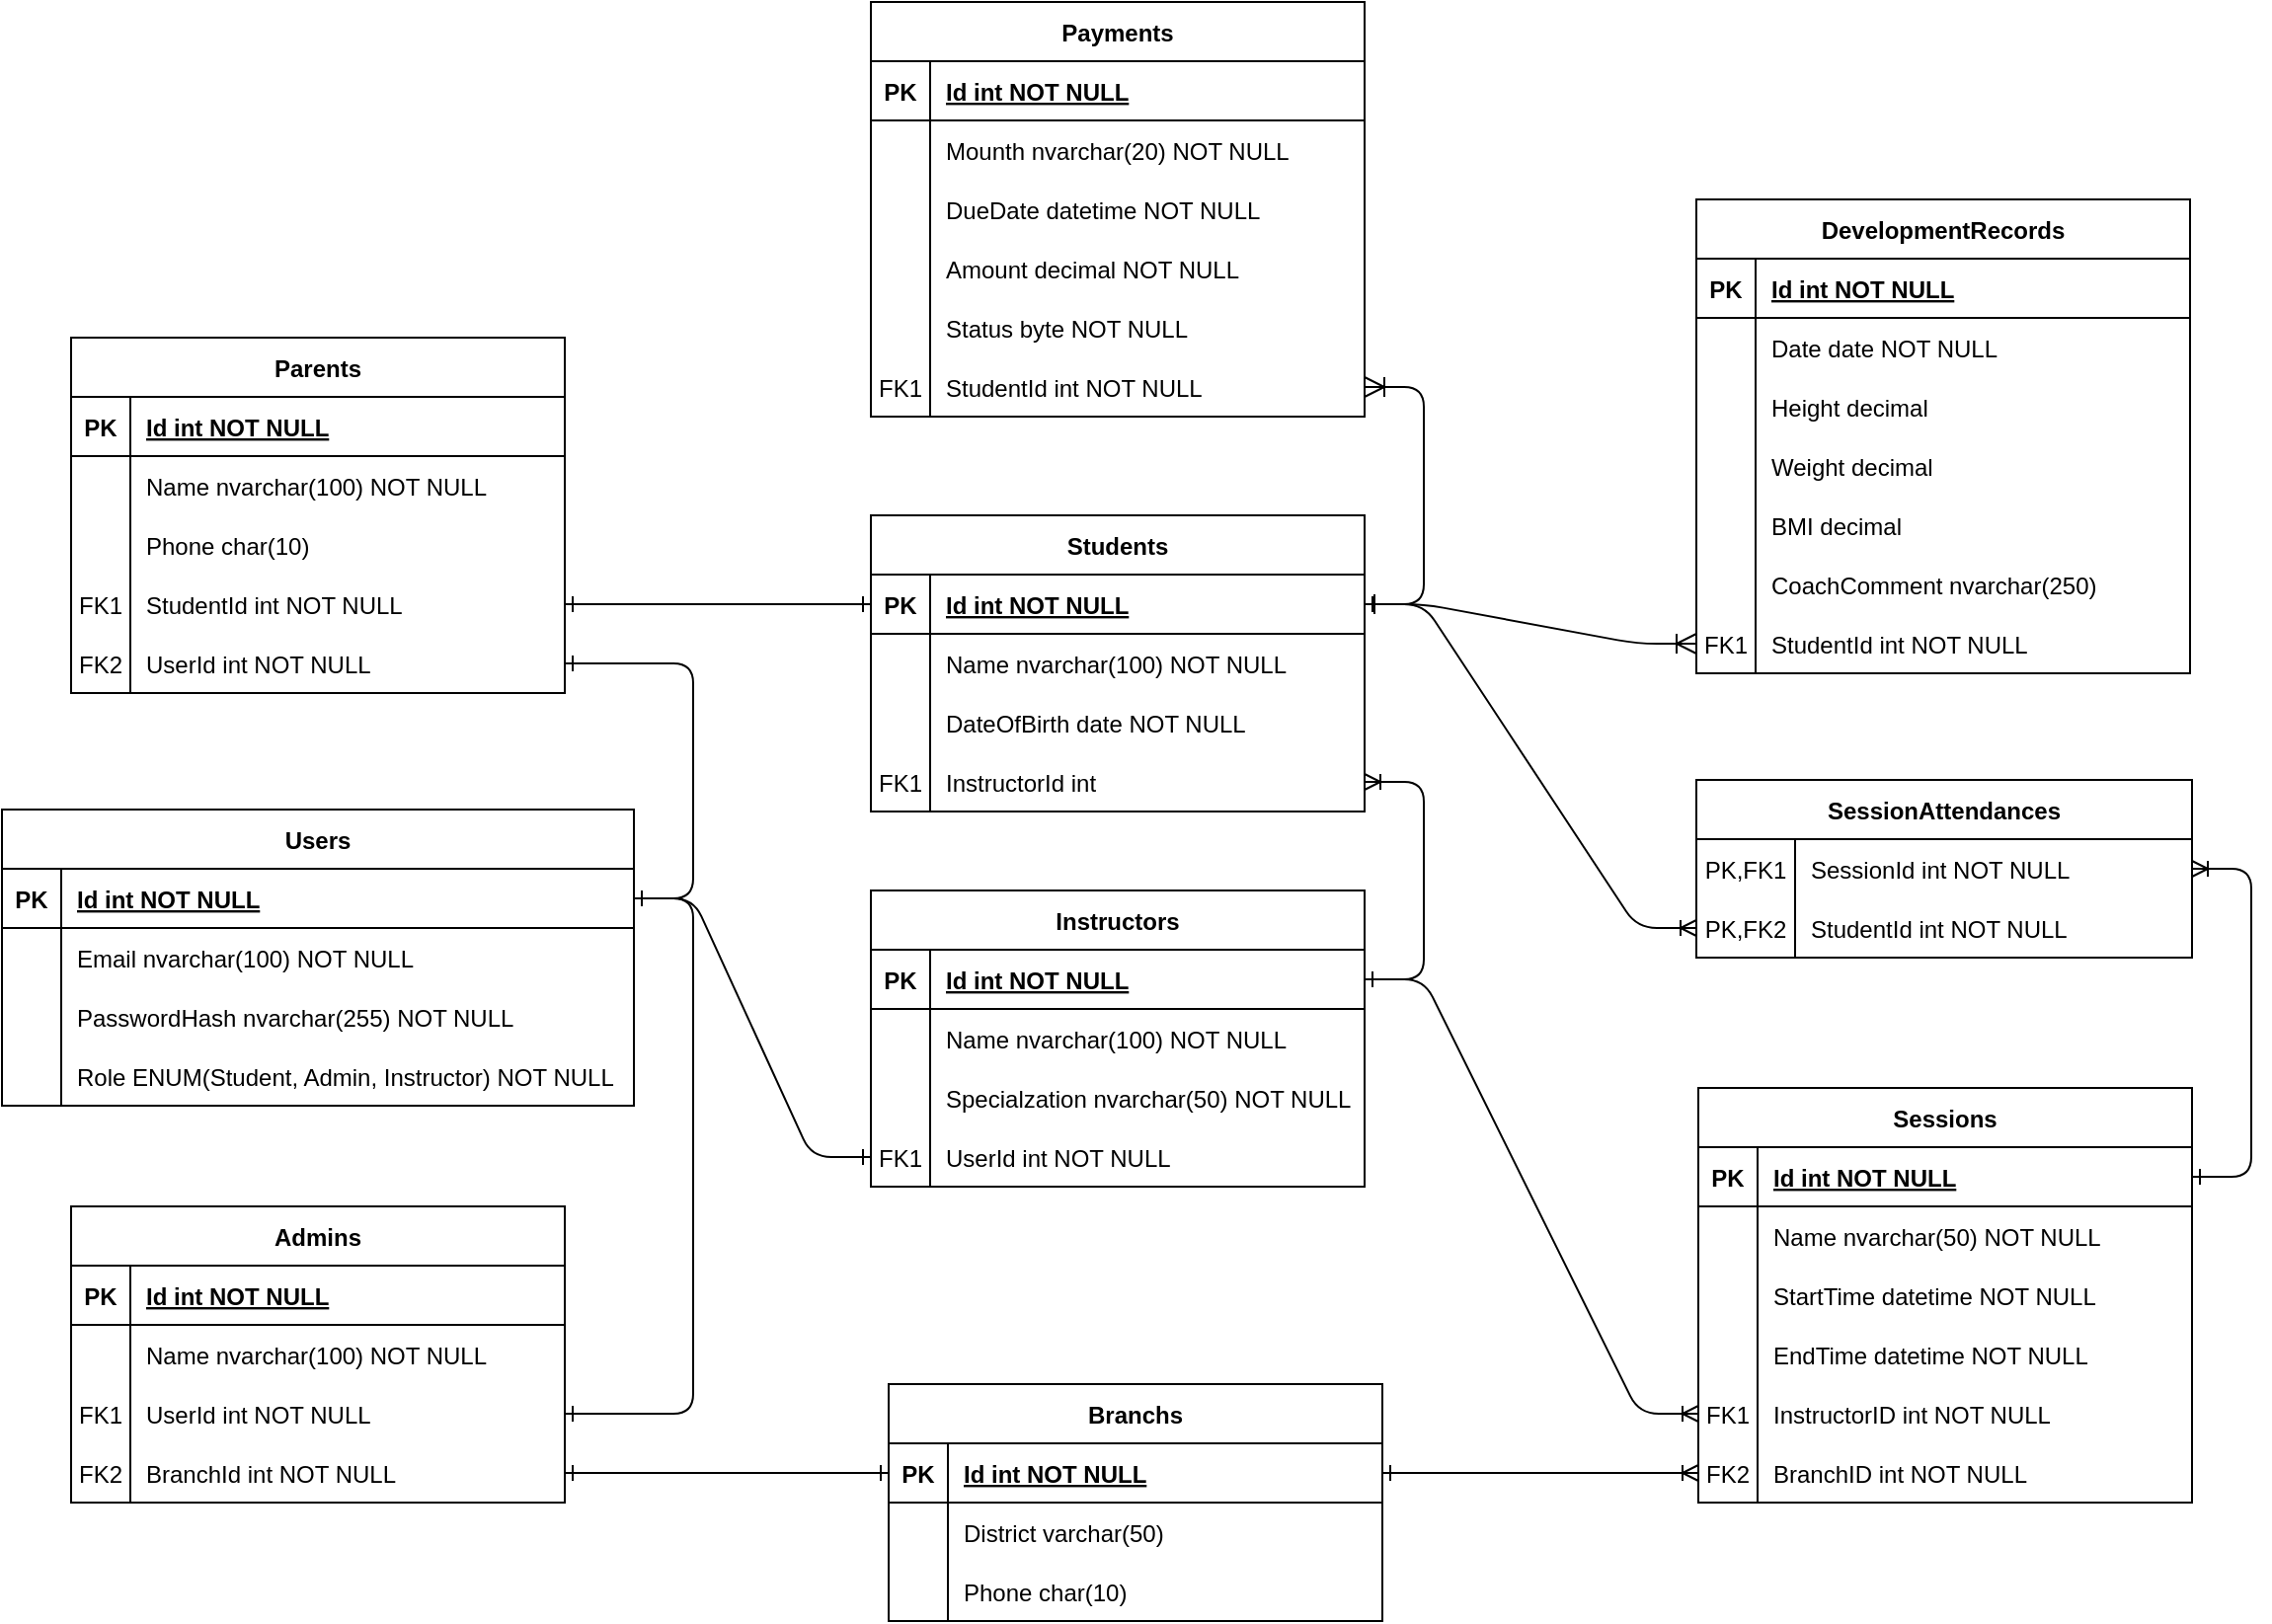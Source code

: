 <mxfile version="25.0.3">
  <diagram id="R2lEEEUBdFMjLlhIrx00" name="Page-1">
    <mxGraphModel dx="2150" dy="948" grid="1" gridSize="10" guides="1" tooltips="1" connect="1" arrows="1" fold="1" page="1" pageScale="1" pageWidth="1169" pageHeight="827" background="#ffffff" math="0" shadow="0" extFonts="Permanent Marker^https://fonts.googleapis.com/css?family=Permanent+Marker">
      <root>
        <mxCell id="0" />
        <mxCell id="1" parent="0" />
        <mxCell id="C-vyLk0tnHw3VtMMgP7b-2" value="Branchs" style="shape=table;startSize=30;container=1;collapsible=1;childLayout=tableLayout;fixedRows=1;rowLines=0;fontStyle=1;align=center;resizeLast=1;" parent="1" vertex="1">
          <mxGeometry x="449" y="700" width="250" height="120" as="geometry" />
        </mxCell>
        <mxCell id="C-vyLk0tnHw3VtMMgP7b-3" value="" style="shape=partialRectangle;collapsible=0;dropTarget=0;pointerEvents=0;fillColor=none;points=[[0,0.5],[1,0.5]];portConstraint=eastwest;top=0;left=0;right=0;bottom=1;" parent="C-vyLk0tnHw3VtMMgP7b-2" vertex="1">
          <mxGeometry y="30" width="250" height="30" as="geometry" />
        </mxCell>
        <mxCell id="C-vyLk0tnHw3VtMMgP7b-4" value="PK" style="shape=partialRectangle;overflow=hidden;connectable=0;fillColor=none;top=0;left=0;bottom=0;right=0;fontStyle=1;" parent="C-vyLk0tnHw3VtMMgP7b-3" vertex="1">
          <mxGeometry width="30" height="30" as="geometry">
            <mxRectangle width="30" height="30" as="alternateBounds" />
          </mxGeometry>
        </mxCell>
        <mxCell id="C-vyLk0tnHw3VtMMgP7b-5" value="Id int NOT NULL " style="shape=partialRectangle;overflow=hidden;connectable=0;fillColor=none;top=0;left=0;bottom=0;right=0;align=left;spacingLeft=6;fontStyle=5;" parent="C-vyLk0tnHw3VtMMgP7b-3" vertex="1">
          <mxGeometry x="30" width="220" height="30" as="geometry">
            <mxRectangle width="220" height="30" as="alternateBounds" />
          </mxGeometry>
        </mxCell>
        <mxCell id="C-vyLk0tnHw3VtMMgP7b-9" value="" style="shape=partialRectangle;collapsible=0;dropTarget=0;pointerEvents=0;fillColor=none;points=[[0,0.5],[1,0.5]];portConstraint=eastwest;top=0;left=0;right=0;bottom=0;" parent="C-vyLk0tnHw3VtMMgP7b-2" vertex="1">
          <mxGeometry y="60" width="250" height="30" as="geometry" />
        </mxCell>
        <mxCell id="C-vyLk0tnHw3VtMMgP7b-10" value="" style="shape=partialRectangle;overflow=hidden;connectable=0;fillColor=none;top=0;left=0;bottom=0;right=0;" parent="C-vyLk0tnHw3VtMMgP7b-9" vertex="1">
          <mxGeometry width="30" height="30" as="geometry">
            <mxRectangle width="30" height="30" as="alternateBounds" />
          </mxGeometry>
        </mxCell>
        <mxCell id="C-vyLk0tnHw3VtMMgP7b-11" value="District varchar(50)" style="shape=partialRectangle;overflow=hidden;connectable=0;fillColor=none;top=0;left=0;bottom=0;right=0;align=left;spacingLeft=6;" parent="C-vyLk0tnHw3VtMMgP7b-9" vertex="1">
          <mxGeometry x="30" width="220" height="30" as="geometry">
            <mxRectangle width="220" height="30" as="alternateBounds" />
          </mxGeometry>
        </mxCell>
        <mxCell id="zhFzb5mP_KFuKhenGSHV-15" value="" style="shape=partialRectangle;collapsible=0;dropTarget=0;pointerEvents=0;fillColor=none;points=[[0,0.5],[1,0.5]];portConstraint=eastwest;top=0;left=0;right=0;bottom=0;" parent="C-vyLk0tnHw3VtMMgP7b-2" vertex="1">
          <mxGeometry y="90" width="250" height="30" as="geometry" />
        </mxCell>
        <mxCell id="zhFzb5mP_KFuKhenGSHV-16" value="" style="shape=partialRectangle;overflow=hidden;connectable=0;fillColor=none;top=0;left=0;bottom=0;right=0;" parent="zhFzb5mP_KFuKhenGSHV-15" vertex="1">
          <mxGeometry width="30" height="30" as="geometry">
            <mxRectangle width="30" height="30" as="alternateBounds" />
          </mxGeometry>
        </mxCell>
        <mxCell id="zhFzb5mP_KFuKhenGSHV-17" value="Phone char(10)" style="shape=partialRectangle;overflow=hidden;connectable=0;fillColor=none;top=0;left=0;bottom=0;right=0;align=left;spacingLeft=6;" parent="zhFzb5mP_KFuKhenGSHV-15" vertex="1">
          <mxGeometry x="30" width="220" height="30" as="geometry">
            <mxRectangle width="220" height="30" as="alternateBounds" />
          </mxGeometry>
        </mxCell>
        <mxCell id="C-vyLk0tnHw3VtMMgP7b-13" value="Admins" style="shape=table;startSize=30;container=1;collapsible=1;childLayout=tableLayout;fixedRows=1;rowLines=0;fontStyle=1;align=center;resizeLast=1;" parent="1" vertex="1">
          <mxGeometry x="35" y="610" width="250" height="150" as="geometry" />
        </mxCell>
        <mxCell id="C-vyLk0tnHw3VtMMgP7b-14" value="" style="shape=partialRectangle;collapsible=0;dropTarget=0;pointerEvents=0;fillColor=none;points=[[0,0.5],[1,0.5]];portConstraint=eastwest;top=0;left=0;right=0;bottom=1;" parent="C-vyLk0tnHw3VtMMgP7b-13" vertex="1">
          <mxGeometry y="30" width="250" height="30" as="geometry" />
        </mxCell>
        <mxCell id="C-vyLk0tnHw3VtMMgP7b-15" value="PK" style="shape=partialRectangle;overflow=hidden;connectable=0;fillColor=none;top=0;left=0;bottom=0;right=0;fontStyle=1;" parent="C-vyLk0tnHw3VtMMgP7b-14" vertex="1">
          <mxGeometry width="30" height="30" as="geometry">
            <mxRectangle width="30" height="30" as="alternateBounds" />
          </mxGeometry>
        </mxCell>
        <mxCell id="C-vyLk0tnHw3VtMMgP7b-16" value="Id int NOT NULL " style="shape=partialRectangle;overflow=hidden;connectable=0;fillColor=none;top=0;left=0;bottom=0;right=0;align=left;spacingLeft=6;fontStyle=5;" parent="C-vyLk0tnHw3VtMMgP7b-14" vertex="1">
          <mxGeometry x="30" width="220" height="30" as="geometry">
            <mxRectangle width="220" height="30" as="alternateBounds" />
          </mxGeometry>
        </mxCell>
        <mxCell id="C-vyLk0tnHw3VtMMgP7b-17" value="" style="shape=partialRectangle;collapsible=0;dropTarget=0;pointerEvents=0;fillColor=none;points=[[0,0.5],[1,0.5]];portConstraint=eastwest;top=0;left=0;right=0;bottom=0;" parent="C-vyLk0tnHw3VtMMgP7b-13" vertex="1">
          <mxGeometry y="60" width="250" height="30" as="geometry" />
        </mxCell>
        <mxCell id="C-vyLk0tnHw3VtMMgP7b-18" value="" style="shape=partialRectangle;overflow=hidden;connectable=0;fillColor=none;top=0;left=0;bottom=0;right=0;" parent="C-vyLk0tnHw3VtMMgP7b-17" vertex="1">
          <mxGeometry width="30" height="30" as="geometry">
            <mxRectangle width="30" height="30" as="alternateBounds" />
          </mxGeometry>
        </mxCell>
        <mxCell id="C-vyLk0tnHw3VtMMgP7b-19" value="Name nvarchar(100) NOT NULL" style="shape=partialRectangle;overflow=hidden;connectable=0;fillColor=none;top=0;left=0;bottom=0;right=0;align=left;spacingLeft=6;" parent="C-vyLk0tnHw3VtMMgP7b-17" vertex="1">
          <mxGeometry x="30" width="220" height="30" as="geometry">
            <mxRectangle width="220" height="30" as="alternateBounds" />
          </mxGeometry>
        </mxCell>
        <mxCell id="C-vyLk0tnHw3VtMMgP7b-20" value="" style="shape=partialRectangle;collapsible=0;dropTarget=0;pointerEvents=0;fillColor=none;points=[[0,0.5],[1,0.5]];portConstraint=eastwest;top=0;left=0;right=0;bottom=0;" parent="C-vyLk0tnHw3VtMMgP7b-13" vertex="1">
          <mxGeometry y="90" width="250" height="30" as="geometry" />
        </mxCell>
        <mxCell id="C-vyLk0tnHw3VtMMgP7b-21" value="FK1" style="shape=partialRectangle;overflow=hidden;connectable=0;fillColor=none;top=0;left=0;bottom=0;right=0;" parent="C-vyLk0tnHw3VtMMgP7b-20" vertex="1">
          <mxGeometry width="30" height="30" as="geometry">
            <mxRectangle width="30" height="30" as="alternateBounds" />
          </mxGeometry>
        </mxCell>
        <mxCell id="C-vyLk0tnHw3VtMMgP7b-22" value="UserId int NOT NULL" style="shape=partialRectangle;overflow=hidden;connectable=0;fillColor=none;top=0;left=0;bottom=0;right=0;align=left;spacingLeft=6;" parent="C-vyLk0tnHw3VtMMgP7b-20" vertex="1">
          <mxGeometry x="30" width="220" height="30" as="geometry">
            <mxRectangle width="220" height="30" as="alternateBounds" />
          </mxGeometry>
        </mxCell>
        <mxCell id="tJjihSDsOlB7j1gSgnYL-20" value="" style="shape=partialRectangle;collapsible=0;dropTarget=0;pointerEvents=0;fillColor=none;points=[[0,0.5],[1,0.5]];portConstraint=eastwest;top=0;left=0;right=0;bottom=0;" vertex="1" parent="C-vyLk0tnHw3VtMMgP7b-13">
          <mxGeometry y="120" width="250" height="30" as="geometry" />
        </mxCell>
        <mxCell id="tJjihSDsOlB7j1gSgnYL-21" value="FK2" style="shape=partialRectangle;overflow=hidden;connectable=0;fillColor=none;top=0;left=0;bottom=0;right=0;" vertex="1" parent="tJjihSDsOlB7j1gSgnYL-20">
          <mxGeometry width="30" height="30" as="geometry">
            <mxRectangle width="30" height="30" as="alternateBounds" />
          </mxGeometry>
        </mxCell>
        <mxCell id="tJjihSDsOlB7j1gSgnYL-22" value="BranchId int NOT NULL" style="shape=partialRectangle;overflow=hidden;connectable=0;fillColor=none;top=0;left=0;bottom=0;right=0;align=left;spacingLeft=6;" vertex="1" parent="tJjihSDsOlB7j1gSgnYL-20">
          <mxGeometry x="30" width="220" height="30" as="geometry">
            <mxRectangle width="220" height="30" as="alternateBounds" />
          </mxGeometry>
        </mxCell>
        <mxCell id="C-vyLk0tnHw3VtMMgP7b-23" value="Students" style="shape=table;startSize=30;container=1;collapsible=1;childLayout=tableLayout;fixedRows=1;rowLines=0;fontStyle=1;align=center;resizeLast=1;" parent="1" vertex="1">
          <mxGeometry x="440" y="260" width="250" height="150" as="geometry" />
        </mxCell>
        <mxCell id="C-vyLk0tnHw3VtMMgP7b-24" value="" style="shape=partialRectangle;collapsible=0;dropTarget=0;pointerEvents=0;fillColor=none;points=[[0,0.5],[1,0.5]];portConstraint=eastwest;top=0;left=0;right=0;bottom=1;" parent="C-vyLk0tnHw3VtMMgP7b-23" vertex="1">
          <mxGeometry y="30" width="250" height="30" as="geometry" />
        </mxCell>
        <mxCell id="C-vyLk0tnHw3VtMMgP7b-25" value="PK" style="shape=partialRectangle;overflow=hidden;connectable=0;fillColor=none;top=0;left=0;bottom=0;right=0;fontStyle=1;" parent="C-vyLk0tnHw3VtMMgP7b-24" vertex="1">
          <mxGeometry width="30" height="30" as="geometry">
            <mxRectangle width="30" height="30" as="alternateBounds" />
          </mxGeometry>
        </mxCell>
        <mxCell id="C-vyLk0tnHw3VtMMgP7b-26" value="Id int NOT NULL " style="shape=partialRectangle;overflow=hidden;connectable=0;fillColor=none;top=0;left=0;bottom=0;right=0;align=left;spacingLeft=6;fontStyle=5;" parent="C-vyLk0tnHw3VtMMgP7b-24" vertex="1">
          <mxGeometry x="30" width="220" height="30" as="geometry">
            <mxRectangle width="220" height="30" as="alternateBounds" />
          </mxGeometry>
        </mxCell>
        <mxCell id="C-vyLk0tnHw3VtMMgP7b-27" value="" style="shape=partialRectangle;collapsible=0;dropTarget=0;pointerEvents=0;fillColor=none;points=[[0,0.5],[1,0.5]];portConstraint=eastwest;top=0;left=0;right=0;bottom=0;" parent="C-vyLk0tnHw3VtMMgP7b-23" vertex="1">
          <mxGeometry y="60" width="250" height="30" as="geometry" />
        </mxCell>
        <mxCell id="C-vyLk0tnHw3VtMMgP7b-28" value="" style="shape=partialRectangle;overflow=hidden;connectable=0;fillColor=none;top=0;left=0;bottom=0;right=0;" parent="C-vyLk0tnHw3VtMMgP7b-27" vertex="1">
          <mxGeometry width="30" height="30" as="geometry">
            <mxRectangle width="30" height="30" as="alternateBounds" />
          </mxGeometry>
        </mxCell>
        <mxCell id="C-vyLk0tnHw3VtMMgP7b-29" value="Name nvarchar(100) NOT NULL" style="shape=partialRectangle;overflow=hidden;connectable=0;fillColor=none;top=0;left=0;bottom=0;right=0;align=left;spacingLeft=6;" parent="C-vyLk0tnHw3VtMMgP7b-27" vertex="1">
          <mxGeometry x="30" width="220" height="30" as="geometry">
            <mxRectangle width="220" height="30" as="alternateBounds" />
          </mxGeometry>
        </mxCell>
        <mxCell id="zhFzb5mP_KFuKhenGSHV-3" value="" style="shape=partialRectangle;collapsible=0;dropTarget=0;pointerEvents=0;fillColor=none;points=[[0,0.5],[1,0.5]];portConstraint=eastwest;top=0;left=0;right=0;bottom=0;" parent="C-vyLk0tnHw3VtMMgP7b-23" vertex="1">
          <mxGeometry y="90" width="250" height="30" as="geometry" />
        </mxCell>
        <mxCell id="zhFzb5mP_KFuKhenGSHV-4" value="" style="shape=partialRectangle;overflow=hidden;connectable=0;fillColor=none;top=0;left=0;bottom=0;right=0;" parent="zhFzb5mP_KFuKhenGSHV-3" vertex="1">
          <mxGeometry width="30" height="30" as="geometry">
            <mxRectangle width="30" height="30" as="alternateBounds" />
          </mxGeometry>
        </mxCell>
        <mxCell id="zhFzb5mP_KFuKhenGSHV-5" value="DateOfBirth date NOT NULL" style="shape=partialRectangle;overflow=hidden;connectable=0;fillColor=none;top=0;left=0;bottom=0;right=0;align=left;spacingLeft=6;" parent="zhFzb5mP_KFuKhenGSHV-3" vertex="1">
          <mxGeometry x="30" width="220" height="30" as="geometry">
            <mxRectangle width="220" height="30" as="alternateBounds" />
          </mxGeometry>
        </mxCell>
        <mxCell id="zhFzb5mP_KFuKhenGSHV-9" value="" style="shape=partialRectangle;collapsible=0;dropTarget=0;pointerEvents=0;fillColor=none;points=[[0,0.5],[1,0.5]];portConstraint=eastwest;top=0;left=0;right=0;bottom=0;" parent="C-vyLk0tnHw3VtMMgP7b-23" vertex="1">
          <mxGeometry y="120" width="250" height="30" as="geometry" />
        </mxCell>
        <mxCell id="zhFzb5mP_KFuKhenGSHV-10" value="FK1" style="shape=partialRectangle;overflow=hidden;connectable=0;fillColor=none;top=0;left=0;bottom=0;right=0;" parent="zhFzb5mP_KFuKhenGSHV-9" vertex="1">
          <mxGeometry width="30" height="30" as="geometry">
            <mxRectangle width="30" height="30" as="alternateBounds" />
          </mxGeometry>
        </mxCell>
        <mxCell id="zhFzb5mP_KFuKhenGSHV-11" value="InstructorId int " style="shape=partialRectangle;overflow=hidden;connectable=0;fillColor=none;top=0;left=0;bottom=0;right=0;align=left;spacingLeft=6;" parent="zhFzb5mP_KFuKhenGSHV-9" vertex="1">
          <mxGeometry x="30" width="220" height="30" as="geometry">
            <mxRectangle width="220" height="30" as="alternateBounds" />
          </mxGeometry>
        </mxCell>
        <mxCell id="zhFzb5mP_KFuKhenGSHV-22" value="Instructors" style="shape=table;startSize=30;container=1;collapsible=1;childLayout=tableLayout;fixedRows=1;rowLines=0;fontStyle=1;align=center;resizeLast=1;" parent="1" vertex="1">
          <mxGeometry x="440" y="450" width="250" height="150" as="geometry" />
        </mxCell>
        <mxCell id="zhFzb5mP_KFuKhenGSHV-23" value="" style="shape=partialRectangle;collapsible=0;dropTarget=0;pointerEvents=0;fillColor=none;points=[[0,0.5],[1,0.5]];portConstraint=eastwest;top=0;left=0;right=0;bottom=1;" parent="zhFzb5mP_KFuKhenGSHV-22" vertex="1">
          <mxGeometry y="30" width="250" height="30" as="geometry" />
        </mxCell>
        <mxCell id="zhFzb5mP_KFuKhenGSHV-24" value="PK" style="shape=partialRectangle;overflow=hidden;connectable=0;fillColor=none;top=0;left=0;bottom=0;right=0;fontStyle=1;" parent="zhFzb5mP_KFuKhenGSHV-23" vertex="1">
          <mxGeometry width="30" height="30" as="geometry">
            <mxRectangle width="30" height="30" as="alternateBounds" />
          </mxGeometry>
        </mxCell>
        <mxCell id="zhFzb5mP_KFuKhenGSHV-25" value="Id int NOT NULL " style="shape=partialRectangle;overflow=hidden;connectable=0;fillColor=none;top=0;left=0;bottom=0;right=0;align=left;spacingLeft=6;fontStyle=5;" parent="zhFzb5mP_KFuKhenGSHV-23" vertex="1">
          <mxGeometry x="30" width="220" height="30" as="geometry">
            <mxRectangle width="220" height="30" as="alternateBounds" />
          </mxGeometry>
        </mxCell>
        <mxCell id="zhFzb5mP_KFuKhenGSHV-26" value="" style="shape=partialRectangle;collapsible=0;dropTarget=0;pointerEvents=0;fillColor=none;points=[[0,0.5],[1,0.5]];portConstraint=eastwest;top=0;left=0;right=0;bottom=0;" parent="zhFzb5mP_KFuKhenGSHV-22" vertex="1">
          <mxGeometry y="60" width="250" height="30" as="geometry" />
        </mxCell>
        <mxCell id="zhFzb5mP_KFuKhenGSHV-27" value="" style="shape=partialRectangle;overflow=hidden;connectable=0;fillColor=none;top=0;left=0;bottom=0;right=0;" parent="zhFzb5mP_KFuKhenGSHV-26" vertex="1">
          <mxGeometry width="30" height="30" as="geometry">
            <mxRectangle width="30" height="30" as="alternateBounds" />
          </mxGeometry>
        </mxCell>
        <mxCell id="zhFzb5mP_KFuKhenGSHV-28" value="Name nvarchar(100) NOT NULL" style="shape=partialRectangle;overflow=hidden;connectable=0;fillColor=none;top=0;left=0;bottom=0;right=0;align=left;spacingLeft=6;" parent="zhFzb5mP_KFuKhenGSHV-26" vertex="1">
          <mxGeometry x="30" width="220" height="30" as="geometry">
            <mxRectangle width="220" height="30" as="alternateBounds" />
          </mxGeometry>
        </mxCell>
        <mxCell id="zhFzb5mP_KFuKhenGSHV-29" value="" style="shape=partialRectangle;collapsible=0;dropTarget=0;pointerEvents=0;fillColor=none;points=[[0,0.5],[1,0.5]];portConstraint=eastwest;top=0;left=0;right=0;bottom=0;" parent="zhFzb5mP_KFuKhenGSHV-22" vertex="1">
          <mxGeometry y="90" width="250" height="30" as="geometry" />
        </mxCell>
        <mxCell id="zhFzb5mP_KFuKhenGSHV-30" value="" style="shape=partialRectangle;overflow=hidden;connectable=0;fillColor=none;top=0;left=0;bottom=0;right=0;" parent="zhFzb5mP_KFuKhenGSHV-29" vertex="1">
          <mxGeometry width="30" height="30" as="geometry">
            <mxRectangle width="30" height="30" as="alternateBounds" />
          </mxGeometry>
        </mxCell>
        <mxCell id="zhFzb5mP_KFuKhenGSHV-31" value="Specialzation nvarchar(50) NOT NULL" style="shape=partialRectangle;overflow=hidden;connectable=0;fillColor=none;top=0;left=0;bottom=0;right=0;align=left;spacingLeft=6;" parent="zhFzb5mP_KFuKhenGSHV-29" vertex="1">
          <mxGeometry x="30" width="220" height="30" as="geometry">
            <mxRectangle width="220" height="30" as="alternateBounds" />
          </mxGeometry>
        </mxCell>
        <mxCell id="zhFzb5mP_KFuKhenGSHV-32" value="" style="shape=partialRectangle;collapsible=0;dropTarget=0;pointerEvents=0;fillColor=none;points=[[0,0.5],[1,0.5]];portConstraint=eastwest;top=0;left=0;right=0;bottom=0;" parent="zhFzb5mP_KFuKhenGSHV-22" vertex="1">
          <mxGeometry y="120" width="250" height="30" as="geometry" />
        </mxCell>
        <mxCell id="zhFzb5mP_KFuKhenGSHV-33" value="FK1" style="shape=partialRectangle;overflow=hidden;connectable=0;fillColor=none;top=0;left=0;bottom=0;right=0;" parent="zhFzb5mP_KFuKhenGSHV-32" vertex="1">
          <mxGeometry width="30" height="30" as="geometry">
            <mxRectangle width="30" height="30" as="alternateBounds" />
          </mxGeometry>
        </mxCell>
        <mxCell id="zhFzb5mP_KFuKhenGSHV-34" value="UserId int NOT NULL" style="shape=partialRectangle;overflow=hidden;connectable=0;fillColor=none;top=0;left=0;bottom=0;right=0;align=left;spacingLeft=6;" parent="zhFzb5mP_KFuKhenGSHV-32" vertex="1">
          <mxGeometry x="30" width="220" height="30" as="geometry">
            <mxRectangle width="220" height="30" as="alternateBounds" />
          </mxGeometry>
        </mxCell>
        <mxCell id="zhFzb5mP_KFuKhenGSHV-35" value="Sessions" style="shape=table;startSize=30;container=1;collapsible=1;childLayout=tableLayout;fixedRows=1;rowLines=0;fontStyle=1;align=center;resizeLast=1;" parent="1" vertex="1">
          <mxGeometry x="859" y="550" width="250" height="210" as="geometry" />
        </mxCell>
        <mxCell id="zhFzb5mP_KFuKhenGSHV-36" value="" style="shape=partialRectangle;collapsible=0;dropTarget=0;pointerEvents=0;fillColor=none;points=[[0,0.5],[1,0.5]];portConstraint=eastwest;top=0;left=0;right=0;bottom=1;" parent="zhFzb5mP_KFuKhenGSHV-35" vertex="1">
          <mxGeometry y="30" width="250" height="30" as="geometry" />
        </mxCell>
        <mxCell id="zhFzb5mP_KFuKhenGSHV-37" value="PK" style="shape=partialRectangle;overflow=hidden;connectable=0;fillColor=none;top=0;left=0;bottom=0;right=0;fontStyle=1;" parent="zhFzb5mP_KFuKhenGSHV-36" vertex="1">
          <mxGeometry width="30" height="30" as="geometry">
            <mxRectangle width="30" height="30" as="alternateBounds" />
          </mxGeometry>
        </mxCell>
        <mxCell id="zhFzb5mP_KFuKhenGSHV-38" value="Id int NOT NULL " style="shape=partialRectangle;overflow=hidden;connectable=0;fillColor=none;top=0;left=0;bottom=0;right=0;align=left;spacingLeft=6;fontStyle=5;" parent="zhFzb5mP_KFuKhenGSHV-36" vertex="1">
          <mxGeometry x="30" width="220" height="30" as="geometry">
            <mxRectangle width="220" height="30" as="alternateBounds" />
          </mxGeometry>
        </mxCell>
        <mxCell id="FMa5LzCaEReQazPTJJQZ-1" value="" style="shape=partialRectangle;collapsible=0;dropTarget=0;pointerEvents=0;fillColor=none;points=[[0,0.5],[1,0.5]];portConstraint=eastwest;top=0;left=0;right=0;bottom=0;" parent="zhFzb5mP_KFuKhenGSHV-35" vertex="1">
          <mxGeometry y="60" width="250" height="30" as="geometry" />
        </mxCell>
        <mxCell id="FMa5LzCaEReQazPTJJQZ-2" value="" style="shape=partialRectangle;overflow=hidden;connectable=0;fillColor=none;top=0;left=0;bottom=0;right=0;" parent="FMa5LzCaEReQazPTJJQZ-1" vertex="1">
          <mxGeometry width="30" height="30" as="geometry">
            <mxRectangle width="30" height="30" as="alternateBounds" />
          </mxGeometry>
        </mxCell>
        <mxCell id="FMa5LzCaEReQazPTJJQZ-3" value="Name nvarchar(50) NOT NULL" style="shape=partialRectangle;overflow=hidden;connectable=0;fillColor=none;top=0;left=0;bottom=0;right=0;align=left;spacingLeft=6;" parent="FMa5LzCaEReQazPTJJQZ-1" vertex="1">
          <mxGeometry x="30" width="220" height="30" as="geometry">
            <mxRectangle width="220" height="30" as="alternateBounds" />
          </mxGeometry>
        </mxCell>
        <mxCell id="zhFzb5mP_KFuKhenGSHV-39" value="" style="shape=partialRectangle;collapsible=0;dropTarget=0;pointerEvents=0;fillColor=none;points=[[0,0.5],[1,0.5]];portConstraint=eastwest;top=0;left=0;right=0;bottom=0;" parent="zhFzb5mP_KFuKhenGSHV-35" vertex="1">
          <mxGeometry y="90" width="250" height="30" as="geometry" />
        </mxCell>
        <mxCell id="zhFzb5mP_KFuKhenGSHV-40" value="" style="shape=partialRectangle;overflow=hidden;connectable=0;fillColor=none;top=0;left=0;bottom=0;right=0;" parent="zhFzb5mP_KFuKhenGSHV-39" vertex="1">
          <mxGeometry width="30" height="30" as="geometry">
            <mxRectangle width="30" height="30" as="alternateBounds" />
          </mxGeometry>
        </mxCell>
        <mxCell id="zhFzb5mP_KFuKhenGSHV-41" value="StartTime datetime NOT NULL" style="shape=partialRectangle;overflow=hidden;connectable=0;fillColor=none;top=0;left=0;bottom=0;right=0;align=left;spacingLeft=6;" parent="zhFzb5mP_KFuKhenGSHV-39" vertex="1">
          <mxGeometry x="30" width="220" height="30" as="geometry">
            <mxRectangle width="220" height="30" as="alternateBounds" />
          </mxGeometry>
        </mxCell>
        <mxCell id="zhFzb5mP_KFuKhenGSHV-42" value="" style="shape=partialRectangle;collapsible=0;dropTarget=0;pointerEvents=0;fillColor=none;points=[[0,0.5],[1,0.5]];portConstraint=eastwest;top=0;left=0;right=0;bottom=0;" parent="zhFzb5mP_KFuKhenGSHV-35" vertex="1">
          <mxGeometry y="120" width="250" height="30" as="geometry" />
        </mxCell>
        <mxCell id="zhFzb5mP_KFuKhenGSHV-43" value="" style="shape=partialRectangle;overflow=hidden;connectable=0;fillColor=none;top=0;left=0;bottom=0;right=0;" parent="zhFzb5mP_KFuKhenGSHV-42" vertex="1">
          <mxGeometry width="30" height="30" as="geometry">
            <mxRectangle width="30" height="30" as="alternateBounds" />
          </mxGeometry>
        </mxCell>
        <mxCell id="zhFzb5mP_KFuKhenGSHV-44" value="EndTime datetime NOT NULL" style="shape=partialRectangle;overflow=hidden;connectable=0;fillColor=none;top=0;left=0;bottom=0;right=0;align=left;spacingLeft=6;" parent="zhFzb5mP_KFuKhenGSHV-42" vertex="1">
          <mxGeometry x="30" width="220" height="30" as="geometry">
            <mxRectangle width="220" height="30" as="alternateBounds" />
          </mxGeometry>
        </mxCell>
        <mxCell id="zhFzb5mP_KFuKhenGSHV-48" value="" style="shape=partialRectangle;collapsible=0;dropTarget=0;pointerEvents=0;fillColor=none;points=[[0,0.5],[1,0.5]];portConstraint=eastwest;top=0;left=0;right=0;bottom=0;" parent="zhFzb5mP_KFuKhenGSHV-35" vertex="1">
          <mxGeometry y="150" width="250" height="30" as="geometry" />
        </mxCell>
        <mxCell id="zhFzb5mP_KFuKhenGSHV-49" value="FK1" style="shape=partialRectangle;overflow=hidden;connectable=0;fillColor=none;top=0;left=0;bottom=0;right=0;" parent="zhFzb5mP_KFuKhenGSHV-48" vertex="1">
          <mxGeometry width="30" height="30" as="geometry">
            <mxRectangle width="30" height="30" as="alternateBounds" />
          </mxGeometry>
        </mxCell>
        <mxCell id="zhFzb5mP_KFuKhenGSHV-50" value="InstructorID int NOT NULL" style="shape=partialRectangle;overflow=hidden;connectable=0;fillColor=none;top=0;left=0;bottom=0;right=0;align=left;spacingLeft=6;" parent="zhFzb5mP_KFuKhenGSHV-48" vertex="1">
          <mxGeometry x="30" width="220" height="30" as="geometry">
            <mxRectangle width="220" height="30" as="alternateBounds" />
          </mxGeometry>
        </mxCell>
        <mxCell id="zhFzb5mP_KFuKhenGSHV-51" value="" style="shape=partialRectangle;collapsible=0;dropTarget=0;pointerEvents=0;fillColor=none;points=[[0,0.5],[1,0.5]];portConstraint=eastwest;top=0;left=0;right=0;bottom=0;" parent="zhFzb5mP_KFuKhenGSHV-35" vertex="1">
          <mxGeometry y="180" width="250" height="30" as="geometry" />
        </mxCell>
        <mxCell id="zhFzb5mP_KFuKhenGSHV-52" value="FK2" style="shape=partialRectangle;overflow=hidden;connectable=0;fillColor=none;top=0;left=0;bottom=0;right=0;" parent="zhFzb5mP_KFuKhenGSHV-51" vertex="1">
          <mxGeometry width="30" height="30" as="geometry">
            <mxRectangle width="30" height="30" as="alternateBounds" />
          </mxGeometry>
        </mxCell>
        <mxCell id="zhFzb5mP_KFuKhenGSHV-53" value="BranchID int NOT NULL" style="shape=partialRectangle;overflow=hidden;connectable=0;fillColor=none;top=0;left=0;bottom=0;right=0;align=left;spacingLeft=6;" parent="zhFzb5mP_KFuKhenGSHV-51" vertex="1">
          <mxGeometry x="30" width="220" height="30" as="geometry">
            <mxRectangle width="220" height="30" as="alternateBounds" />
          </mxGeometry>
        </mxCell>
        <mxCell id="zhFzb5mP_KFuKhenGSHV-54" value="Payments" style="shape=table;startSize=30;container=1;collapsible=1;childLayout=tableLayout;fixedRows=1;rowLines=0;fontStyle=1;align=center;resizeLast=1;" parent="1" vertex="1">
          <mxGeometry x="440" width="250" height="210" as="geometry" />
        </mxCell>
        <mxCell id="zhFzb5mP_KFuKhenGSHV-55" value="" style="shape=partialRectangle;collapsible=0;dropTarget=0;pointerEvents=0;fillColor=none;points=[[0,0.5],[1,0.5]];portConstraint=eastwest;top=0;left=0;right=0;bottom=1;" parent="zhFzb5mP_KFuKhenGSHV-54" vertex="1">
          <mxGeometry y="30" width="250" height="30" as="geometry" />
        </mxCell>
        <mxCell id="zhFzb5mP_KFuKhenGSHV-56" value="PK" style="shape=partialRectangle;overflow=hidden;connectable=0;fillColor=none;top=0;left=0;bottom=0;right=0;fontStyle=1;" parent="zhFzb5mP_KFuKhenGSHV-55" vertex="1">
          <mxGeometry width="30" height="30" as="geometry">
            <mxRectangle width="30" height="30" as="alternateBounds" />
          </mxGeometry>
        </mxCell>
        <mxCell id="zhFzb5mP_KFuKhenGSHV-57" value="Id int NOT NULL " style="shape=partialRectangle;overflow=hidden;connectable=0;fillColor=none;top=0;left=0;bottom=0;right=0;align=left;spacingLeft=6;fontStyle=5;" parent="zhFzb5mP_KFuKhenGSHV-55" vertex="1">
          <mxGeometry x="30" width="220" height="30" as="geometry">
            <mxRectangle width="220" height="30" as="alternateBounds" />
          </mxGeometry>
        </mxCell>
        <mxCell id="zhFzb5mP_KFuKhenGSHV-58" value="" style="shape=partialRectangle;collapsible=0;dropTarget=0;pointerEvents=0;fillColor=none;points=[[0,0.5],[1,0.5]];portConstraint=eastwest;top=0;left=0;right=0;bottom=0;" parent="zhFzb5mP_KFuKhenGSHV-54" vertex="1">
          <mxGeometry y="60" width="250" height="30" as="geometry" />
        </mxCell>
        <mxCell id="zhFzb5mP_KFuKhenGSHV-59" value="" style="shape=partialRectangle;overflow=hidden;connectable=0;fillColor=none;top=0;left=0;bottom=0;right=0;" parent="zhFzb5mP_KFuKhenGSHV-58" vertex="1">
          <mxGeometry width="30" height="30" as="geometry">
            <mxRectangle width="30" height="30" as="alternateBounds" />
          </mxGeometry>
        </mxCell>
        <mxCell id="zhFzb5mP_KFuKhenGSHV-60" value="Mounth nvarchar(20) NOT NULL" style="shape=partialRectangle;overflow=hidden;connectable=0;fillColor=none;top=0;left=0;bottom=0;right=0;align=left;spacingLeft=6;" parent="zhFzb5mP_KFuKhenGSHV-58" vertex="1">
          <mxGeometry x="30" width="220" height="30" as="geometry">
            <mxRectangle width="220" height="30" as="alternateBounds" />
          </mxGeometry>
        </mxCell>
        <mxCell id="zhFzb5mP_KFuKhenGSHV-61" value="" style="shape=partialRectangle;collapsible=0;dropTarget=0;pointerEvents=0;fillColor=none;points=[[0,0.5],[1,0.5]];portConstraint=eastwest;top=0;left=0;right=0;bottom=0;" parent="zhFzb5mP_KFuKhenGSHV-54" vertex="1">
          <mxGeometry y="90" width="250" height="30" as="geometry" />
        </mxCell>
        <mxCell id="zhFzb5mP_KFuKhenGSHV-62" value="" style="shape=partialRectangle;overflow=hidden;connectable=0;fillColor=none;top=0;left=0;bottom=0;right=0;" parent="zhFzb5mP_KFuKhenGSHV-61" vertex="1">
          <mxGeometry width="30" height="30" as="geometry">
            <mxRectangle width="30" height="30" as="alternateBounds" />
          </mxGeometry>
        </mxCell>
        <mxCell id="zhFzb5mP_KFuKhenGSHV-63" value="DueDate datetime NOT NULL" style="shape=partialRectangle;overflow=hidden;connectable=0;fillColor=none;top=0;left=0;bottom=0;right=0;align=left;spacingLeft=6;" parent="zhFzb5mP_KFuKhenGSHV-61" vertex="1">
          <mxGeometry x="30" width="220" height="30" as="geometry">
            <mxRectangle width="220" height="30" as="alternateBounds" />
          </mxGeometry>
        </mxCell>
        <mxCell id="zhFzb5mP_KFuKhenGSHV-64" value="" style="shape=partialRectangle;collapsible=0;dropTarget=0;pointerEvents=0;fillColor=none;points=[[0,0.5],[1,0.5]];portConstraint=eastwest;top=0;left=0;right=0;bottom=0;" parent="zhFzb5mP_KFuKhenGSHV-54" vertex="1">
          <mxGeometry y="120" width="250" height="30" as="geometry" />
        </mxCell>
        <mxCell id="zhFzb5mP_KFuKhenGSHV-65" value="" style="shape=partialRectangle;overflow=hidden;connectable=0;fillColor=none;top=0;left=0;bottom=0;right=0;" parent="zhFzb5mP_KFuKhenGSHV-64" vertex="1">
          <mxGeometry width="30" height="30" as="geometry">
            <mxRectangle width="30" height="30" as="alternateBounds" />
          </mxGeometry>
        </mxCell>
        <mxCell id="zhFzb5mP_KFuKhenGSHV-66" value="Amount decimal NOT NULL" style="shape=partialRectangle;overflow=hidden;connectable=0;fillColor=none;top=0;left=0;bottom=0;right=0;align=left;spacingLeft=6;" parent="zhFzb5mP_KFuKhenGSHV-64" vertex="1">
          <mxGeometry x="30" width="220" height="30" as="geometry">
            <mxRectangle width="220" height="30" as="alternateBounds" />
          </mxGeometry>
        </mxCell>
        <mxCell id="zhFzb5mP_KFuKhenGSHV-67" value="" style="shape=partialRectangle;collapsible=0;dropTarget=0;pointerEvents=0;fillColor=none;points=[[0,0.5],[1,0.5]];portConstraint=eastwest;top=0;left=0;right=0;bottom=0;" parent="zhFzb5mP_KFuKhenGSHV-54" vertex="1">
          <mxGeometry y="150" width="250" height="30" as="geometry" />
        </mxCell>
        <mxCell id="zhFzb5mP_KFuKhenGSHV-68" value="" style="shape=partialRectangle;overflow=hidden;connectable=0;fillColor=none;top=0;left=0;bottom=0;right=0;" parent="zhFzb5mP_KFuKhenGSHV-67" vertex="1">
          <mxGeometry width="30" height="30" as="geometry">
            <mxRectangle width="30" height="30" as="alternateBounds" />
          </mxGeometry>
        </mxCell>
        <mxCell id="zhFzb5mP_KFuKhenGSHV-69" value="Status byte NOT NULL" style="shape=partialRectangle;overflow=hidden;connectable=0;fillColor=none;top=0;left=0;bottom=0;right=0;align=left;spacingLeft=6;" parent="zhFzb5mP_KFuKhenGSHV-67" vertex="1">
          <mxGeometry x="30" width="220" height="30" as="geometry">
            <mxRectangle width="220" height="30" as="alternateBounds" />
          </mxGeometry>
        </mxCell>
        <mxCell id="zhFzb5mP_KFuKhenGSHV-70" value="" style="shape=partialRectangle;collapsible=0;dropTarget=0;pointerEvents=0;fillColor=none;points=[[0,0.5],[1,0.5]];portConstraint=eastwest;top=0;left=0;right=0;bottom=0;" parent="zhFzb5mP_KFuKhenGSHV-54" vertex="1">
          <mxGeometry y="180" width="250" height="30" as="geometry" />
        </mxCell>
        <mxCell id="zhFzb5mP_KFuKhenGSHV-71" value="FK1" style="shape=partialRectangle;overflow=hidden;connectable=0;fillColor=none;top=0;left=0;bottom=0;right=0;" parent="zhFzb5mP_KFuKhenGSHV-70" vertex="1">
          <mxGeometry width="30" height="30" as="geometry">
            <mxRectangle width="30" height="30" as="alternateBounds" />
          </mxGeometry>
        </mxCell>
        <mxCell id="zhFzb5mP_KFuKhenGSHV-72" value="StudentId int NOT NULL" style="shape=partialRectangle;overflow=hidden;connectable=0;fillColor=none;top=0;left=0;bottom=0;right=0;align=left;spacingLeft=6;" parent="zhFzb5mP_KFuKhenGSHV-70" vertex="1">
          <mxGeometry x="30" width="220" height="30" as="geometry">
            <mxRectangle width="220" height="30" as="alternateBounds" />
          </mxGeometry>
        </mxCell>
        <mxCell id="zhFzb5mP_KFuKhenGSHV-73" value="DevelopmentRecords" style="shape=table;startSize=30;container=1;collapsible=1;childLayout=tableLayout;fixedRows=1;rowLines=0;fontStyle=1;align=center;resizeLast=1;" parent="1" vertex="1">
          <mxGeometry x="858" y="100" width="250" height="240" as="geometry" />
        </mxCell>
        <mxCell id="zhFzb5mP_KFuKhenGSHV-74" value="" style="shape=partialRectangle;collapsible=0;dropTarget=0;pointerEvents=0;fillColor=none;points=[[0,0.5],[1,0.5]];portConstraint=eastwest;top=0;left=0;right=0;bottom=1;" parent="zhFzb5mP_KFuKhenGSHV-73" vertex="1">
          <mxGeometry y="30" width="250" height="30" as="geometry" />
        </mxCell>
        <mxCell id="zhFzb5mP_KFuKhenGSHV-75" value="PK" style="shape=partialRectangle;overflow=hidden;connectable=0;fillColor=none;top=0;left=0;bottom=0;right=0;fontStyle=1;" parent="zhFzb5mP_KFuKhenGSHV-74" vertex="1">
          <mxGeometry width="30" height="30" as="geometry">
            <mxRectangle width="30" height="30" as="alternateBounds" />
          </mxGeometry>
        </mxCell>
        <mxCell id="zhFzb5mP_KFuKhenGSHV-76" value="Id int NOT NULL " style="shape=partialRectangle;overflow=hidden;connectable=0;fillColor=none;top=0;left=0;bottom=0;right=0;align=left;spacingLeft=6;fontStyle=5;" parent="zhFzb5mP_KFuKhenGSHV-74" vertex="1">
          <mxGeometry x="30" width="220" height="30" as="geometry">
            <mxRectangle width="220" height="30" as="alternateBounds" />
          </mxGeometry>
        </mxCell>
        <mxCell id="zhFzb5mP_KFuKhenGSHV-77" value="" style="shape=partialRectangle;collapsible=0;dropTarget=0;pointerEvents=0;fillColor=none;points=[[0,0.5],[1,0.5]];portConstraint=eastwest;top=0;left=0;right=0;bottom=0;" parent="zhFzb5mP_KFuKhenGSHV-73" vertex="1">
          <mxGeometry y="60" width="250" height="30" as="geometry" />
        </mxCell>
        <mxCell id="zhFzb5mP_KFuKhenGSHV-78" value="" style="shape=partialRectangle;overflow=hidden;connectable=0;fillColor=none;top=0;left=0;bottom=0;right=0;" parent="zhFzb5mP_KFuKhenGSHV-77" vertex="1">
          <mxGeometry width="30" height="30" as="geometry">
            <mxRectangle width="30" height="30" as="alternateBounds" />
          </mxGeometry>
        </mxCell>
        <mxCell id="zhFzb5mP_KFuKhenGSHV-79" value="Date date NOT NULL" style="shape=partialRectangle;overflow=hidden;connectable=0;fillColor=none;top=0;left=0;bottom=0;right=0;align=left;spacingLeft=6;" parent="zhFzb5mP_KFuKhenGSHV-77" vertex="1">
          <mxGeometry x="30" width="220" height="30" as="geometry">
            <mxRectangle width="220" height="30" as="alternateBounds" />
          </mxGeometry>
        </mxCell>
        <mxCell id="zhFzb5mP_KFuKhenGSHV-80" value="" style="shape=partialRectangle;collapsible=0;dropTarget=0;pointerEvents=0;fillColor=none;points=[[0,0.5],[1,0.5]];portConstraint=eastwest;top=0;left=0;right=0;bottom=0;" parent="zhFzb5mP_KFuKhenGSHV-73" vertex="1">
          <mxGeometry y="90" width="250" height="30" as="geometry" />
        </mxCell>
        <mxCell id="zhFzb5mP_KFuKhenGSHV-81" value="" style="shape=partialRectangle;overflow=hidden;connectable=0;fillColor=none;top=0;left=0;bottom=0;right=0;" parent="zhFzb5mP_KFuKhenGSHV-80" vertex="1">
          <mxGeometry width="30" height="30" as="geometry">
            <mxRectangle width="30" height="30" as="alternateBounds" />
          </mxGeometry>
        </mxCell>
        <mxCell id="zhFzb5mP_KFuKhenGSHV-82" value="Height decimal" style="shape=partialRectangle;overflow=hidden;connectable=0;fillColor=none;top=0;left=0;bottom=0;right=0;align=left;spacingLeft=6;" parent="zhFzb5mP_KFuKhenGSHV-80" vertex="1">
          <mxGeometry x="30" width="220" height="30" as="geometry">
            <mxRectangle width="220" height="30" as="alternateBounds" />
          </mxGeometry>
        </mxCell>
        <mxCell id="zhFzb5mP_KFuKhenGSHV-83" value="" style="shape=partialRectangle;collapsible=0;dropTarget=0;pointerEvents=0;fillColor=none;points=[[0,0.5],[1,0.5]];portConstraint=eastwest;top=0;left=0;right=0;bottom=0;" parent="zhFzb5mP_KFuKhenGSHV-73" vertex="1">
          <mxGeometry y="120" width="250" height="30" as="geometry" />
        </mxCell>
        <mxCell id="zhFzb5mP_KFuKhenGSHV-84" value="" style="shape=partialRectangle;overflow=hidden;connectable=0;fillColor=none;top=0;left=0;bottom=0;right=0;" parent="zhFzb5mP_KFuKhenGSHV-83" vertex="1">
          <mxGeometry width="30" height="30" as="geometry">
            <mxRectangle width="30" height="30" as="alternateBounds" />
          </mxGeometry>
        </mxCell>
        <mxCell id="zhFzb5mP_KFuKhenGSHV-85" value="Weight decimal " style="shape=partialRectangle;overflow=hidden;connectable=0;fillColor=none;top=0;left=0;bottom=0;right=0;align=left;spacingLeft=6;" parent="zhFzb5mP_KFuKhenGSHV-83" vertex="1">
          <mxGeometry x="30" width="220" height="30" as="geometry">
            <mxRectangle width="220" height="30" as="alternateBounds" />
          </mxGeometry>
        </mxCell>
        <mxCell id="tJjihSDsOlB7j1gSgnYL-1" value="" style="shape=partialRectangle;collapsible=0;dropTarget=0;pointerEvents=0;fillColor=none;points=[[0,0.5],[1,0.5]];portConstraint=eastwest;top=0;left=0;right=0;bottom=0;" vertex="1" parent="zhFzb5mP_KFuKhenGSHV-73">
          <mxGeometry y="150" width="250" height="30" as="geometry" />
        </mxCell>
        <mxCell id="tJjihSDsOlB7j1gSgnYL-2" value="" style="shape=partialRectangle;overflow=hidden;connectable=0;fillColor=none;top=0;left=0;bottom=0;right=0;" vertex="1" parent="tJjihSDsOlB7j1gSgnYL-1">
          <mxGeometry width="30" height="30" as="geometry">
            <mxRectangle width="30" height="30" as="alternateBounds" />
          </mxGeometry>
        </mxCell>
        <mxCell id="tJjihSDsOlB7j1gSgnYL-3" value="BMI decimal" style="shape=partialRectangle;overflow=hidden;connectable=0;fillColor=none;top=0;left=0;bottom=0;right=0;align=left;spacingLeft=6;" vertex="1" parent="tJjihSDsOlB7j1gSgnYL-1">
          <mxGeometry x="30" width="220" height="30" as="geometry">
            <mxRectangle width="220" height="30" as="alternateBounds" />
          </mxGeometry>
        </mxCell>
        <mxCell id="zhFzb5mP_KFuKhenGSHV-86" value="" style="shape=partialRectangle;collapsible=0;dropTarget=0;pointerEvents=0;fillColor=none;points=[[0,0.5],[1,0.5]];portConstraint=eastwest;top=0;left=0;right=0;bottom=0;" parent="zhFzb5mP_KFuKhenGSHV-73" vertex="1">
          <mxGeometry y="180" width="250" height="30" as="geometry" />
        </mxCell>
        <mxCell id="zhFzb5mP_KFuKhenGSHV-87" value="" style="shape=partialRectangle;overflow=hidden;connectable=0;fillColor=none;top=0;left=0;bottom=0;right=0;" parent="zhFzb5mP_KFuKhenGSHV-86" vertex="1">
          <mxGeometry width="30" height="30" as="geometry">
            <mxRectangle width="30" height="30" as="alternateBounds" />
          </mxGeometry>
        </mxCell>
        <mxCell id="zhFzb5mP_KFuKhenGSHV-88" value="CoachComment nvarchar(250)" style="shape=partialRectangle;overflow=hidden;connectable=0;fillColor=none;top=0;left=0;bottom=0;right=0;align=left;spacingLeft=6;" parent="zhFzb5mP_KFuKhenGSHV-86" vertex="1">
          <mxGeometry x="30" width="220" height="30" as="geometry">
            <mxRectangle width="220" height="30" as="alternateBounds" />
          </mxGeometry>
        </mxCell>
        <mxCell id="zhFzb5mP_KFuKhenGSHV-89" value="" style="shape=partialRectangle;collapsible=0;dropTarget=0;pointerEvents=0;fillColor=none;points=[[0,0.5],[1,0.5]];portConstraint=eastwest;top=0;left=0;right=0;bottom=0;" parent="zhFzb5mP_KFuKhenGSHV-73" vertex="1">
          <mxGeometry y="210" width="250" height="30" as="geometry" />
        </mxCell>
        <mxCell id="zhFzb5mP_KFuKhenGSHV-90" value="FK1" style="shape=partialRectangle;overflow=hidden;connectable=0;fillColor=none;top=0;left=0;bottom=0;right=0;" parent="zhFzb5mP_KFuKhenGSHV-89" vertex="1">
          <mxGeometry width="30" height="30" as="geometry">
            <mxRectangle width="30" height="30" as="alternateBounds" />
          </mxGeometry>
        </mxCell>
        <mxCell id="zhFzb5mP_KFuKhenGSHV-91" value="StudentId int NOT NULL" style="shape=partialRectangle;overflow=hidden;connectable=0;fillColor=none;top=0;left=0;bottom=0;right=0;align=left;spacingLeft=6;" parent="zhFzb5mP_KFuKhenGSHV-89" vertex="1">
          <mxGeometry x="30" width="220" height="30" as="geometry">
            <mxRectangle width="220" height="30" as="alternateBounds" />
          </mxGeometry>
        </mxCell>
        <mxCell id="zhFzb5mP_KFuKhenGSHV-95" value="Users" style="shape=table;startSize=30;container=1;collapsible=1;childLayout=tableLayout;fixedRows=1;rowLines=0;fontStyle=1;align=center;resizeLast=1;" parent="1" vertex="1">
          <mxGeometry y="409" width="320" height="150" as="geometry" />
        </mxCell>
        <mxCell id="zhFzb5mP_KFuKhenGSHV-96" value="" style="shape=partialRectangle;collapsible=0;dropTarget=0;pointerEvents=0;fillColor=none;points=[[0,0.5],[1,0.5]];portConstraint=eastwest;top=0;left=0;right=0;bottom=1;" parent="zhFzb5mP_KFuKhenGSHV-95" vertex="1">
          <mxGeometry y="30" width="320" height="30" as="geometry" />
        </mxCell>
        <mxCell id="zhFzb5mP_KFuKhenGSHV-97" value="PK" style="shape=partialRectangle;overflow=hidden;connectable=0;fillColor=none;top=0;left=0;bottom=0;right=0;fontStyle=1;" parent="zhFzb5mP_KFuKhenGSHV-96" vertex="1">
          <mxGeometry width="30" height="30" as="geometry">
            <mxRectangle width="30" height="30" as="alternateBounds" />
          </mxGeometry>
        </mxCell>
        <mxCell id="zhFzb5mP_KFuKhenGSHV-98" value="Id int NOT NULL " style="shape=partialRectangle;overflow=hidden;connectable=0;fillColor=none;top=0;left=0;bottom=0;right=0;align=left;spacingLeft=6;fontStyle=5;" parent="zhFzb5mP_KFuKhenGSHV-96" vertex="1">
          <mxGeometry x="30" width="290" height="30" as="geometry">
            <mxRectangle width="290" height="30" as="alternateBounds" />
          </mxGeometry>
        </mxCell>
        <mxCell id="zhFzb5mP_KFuKhenGSHV-99" value="" style="shape=partialRectangle;collapsible=0;dropTarget=0;pointerEvents=0;fillColor=none;points=[[0,0.5],[1,0.5]];portConstraint=eastwest;top=0;left=0;right=0;bottom=0;" parent="zhFzb5mP_KFuKhenGSHV-95" vertex="1">
          <mxGeometry y="60" width="320" height="30" as="geometry" />
        </mxCell>
        <mxCell id="zhFzb5mP_KFuKhenGSHV-100" value="" style="shape=partialRectangle;overflow=hidden;connectable=0;fillColor=none;top=0;left=0;bottom=0;right=0;" parent="zhFzb5mP_KFuKhenGSHV-99" vertex="1">
          <mxGeometry width="30" height="30" as="geometry">
            <mxRectangle width="30" height="30" as="alternateBounds" />
          </mxGeometry>
        </mxCell>
        <mxCell id="zhFzb5mP_KFuKhenGSHV-101" value="Email nvarchar(100) NOT NULL" style="shape=partialRectangle;overflow=hidden;connectable=0;fillColor=none;top=0;left=0;bottom=0;right=0;align=left;spacingLeft=6;" parent="zhFzb5mP_KFuKhenGSHV-99" vertex="1">
          <mxGeometry x="30" width="290" height="30" as="geometry">
            <mxRectangle width="290" height="30" as="alternateBounds" />
          </mxGeometry>
        </mxCell>
        <mxCell id="zhFzb5mP_KFuKhenGSHV-102" value="" style="shape=partialRectangle;collapsible=0;dropTarget=0;pointerEvents=0;fillColor=none;points=[[0,0.5],[1,0.5]];portConstraint=eastwest;top=0;left=0;right=0;bottom=0;" parent="zhFzb5mP_KFuKhenGSHV-95" vertex="1">
          <mxGeometry y="90" width="320" height="30" as="geometry" />
        </mxCell>
        <mxCell id="zhFzb5mP_KFuKhenGSHV-103" value="" style="shape=partialRectangle;overflow=hidden;connectable=0;fillColor=none;top=0;left=0;bottom=0;right=0;" parent="zhFzb5mP_KFuKhenGSHV-102" vertex="1">
          <mxGeometry width="30" height="30" as="geometry">
            <mxRectangle width="30" height="30" as="alternateBounds" />
          </mxGeometry>
        </mxCell>
        <mxCell id="zhFzb5mP_KFuKhenGSHV-104" value="PasswordHash nvarchar(255) NOT NULL" style="shape=partialRectangle;overflow=hidden;connectable=0;fillColor=none;top=0;left=0;bottom=0;right=0;align=left;spacingLeft=6;" parent="zhFzb5mP_KFuKhenGSHV-102" vertex="1">
          <mxGeometry x="30" width="290" height="30" as="geometry">
            <mxRectangle width="290" height="30" as="alternateBounds" />
          </mxGeometry>
        </mxCell>
        <mxCell id="zhFzb5mP_KFuKhenGSHV-105" value="" style="shape=partialRectangle;collapsible=0;dropTarget=0;pointerEvents=0;fillColor=none;points=[[0,0.5],[1,0.5]];portConstraint=eastwest;top=0;left=0;right=0;bottom=0;" parent="zhFzb5mP_KFuKhenGSHV-95" vertex="1">
          <mxGeometry y="120" width="320" height="30" as="geometry" />
        </mxCell>
        <mxCell id="zhFzb5mP_KFuKhenGSHV-106" value="" style="shape=partialRectangle;overflow=hidden;connectable=0;fillColor=none;top=0;left=0;bottom=0;right=0;" parent="zhFzb5mP_KFuKhenGSHV-105" vertex="1">
          <mxGeometry width="30" height="30" as="geometry">
            <mxRectangle width="30" height="30" as="alternateBounds" />
          </mxGeometry>
        </mxCell>
        <mxCell id="zhFzb5mP_KFuKhenGSHV-107" value="Role ENUM(Student, Admin, Instructor) NOT NULL" style="shape=partialRectangle;overflow=hidden;connectable=0;fillColor=none;top=0;left=0;bottom=0;right=0;align=left;spacingLeft=6;" parent="zhFzb5mP_KFuKhenGSHV-105" vertex="1">
          <mxGeometry x="30" width="290" height="30" as="geometry">
            <mxRectangle width="290" height="30" as="alternateBounds" />
          </mxGeometry>
        </mxCell>
        <mxCell id="zhFzb5mP_KFuKhenGSHV-108" value="SessionAttendances" style="shape=table;startSize=30;container=1;collapsible=1;childLayout=tableLayout;fixedRows=1;rowLines=0;fontStyle=1;align=center;resizeLast=1;" parent="1" vertex="1">
          <mxGeometry x="858" y="394" width="251" height="90" as="geometry" />
        </mxCell>
        <mxCell id="zhFzb5mP_KFuKhenGSHV-112" value="" style="shape=partialRectangle;collapsible=0;dropTarget=0;pointerEvents=0;fillColor=none;points=[[0,0.5],[1,0.5]];portConstraint=eastwest;top=0;left=0;right=0;bottom=0;" parent="zhFzb5mP_KFuKhenGSHV-108" vertex="1">
          <mxGeometry y="30" width="251" height="30" as="geometry" />
        </mxCell>
        <mxCell id="zhFzb5mP_KFuKhenGSHV-113" value="PK,FK1" style="shape=partialRectangle;overflow=hidden;connectable=0;fillColor=none;top=0;left=0;bottom=0;right=0;" parent="zhFzb5mP_KFuKhenGSHV-112" vertex="1">
          <mxGeometry width="50.0" height="30" as="geometry">
            <mxRectangle width="50.0" height="30" as="alternateBounds" />
          </mxGeometry>
        </mxCell>
        <mxCell id="zhFzb5mP_KFuKhenGSHV-114" value="SessionId int NOT NULL" style="shape=partialRectangle;overflow=hidden;connectable=0;fillColor=none;top=0;left=0;bottom=0;right=0;align=left;spacingLeft=6;" parent="zhFzb5mP_KFuKhenGSHV-112" vertex="1">
          <mxGeometry x="50.0" width="201.0" height="30" as="geometry">
            <mxRectangle width="201.0" height="30" as="alternateBounds" />
          </mxGeometry>
        </mxCell>
        <mxCell id="zhFzb5mP_KFuKhenGSHV-115" value="" style="shape=partialRectangle;collapsible=0;dropTarget=0;pointerEvents=0;fillColor=none;points=[[0,0.5],[1,0.5]];portConstraint=eastwest;top=0;left=0;right=0;bottom=0;" parent="zhFzb5mP_KFuKhenGSHV-108" vertex="1">
          <mxGeometry y="60" width="251" height="30" as="geometry" />
        </mxCell>
        <mxCell id="zhFzb5mP_KFuKhenGSHV-116" value="PK,FK2" style="shape=partialRectangle;overflow=hidden;connectable=0;fillColor=none;top=0;left=0;bottom=0;right=0;" parent="zhFzb5mP_KFuKhenGSHV-115" vertex="1">
          <mxGeometry width="50.0" height="30" as="geometry">
            <mxRectangle width="50.0" height="30" as="alternateBounds" />
          </mxGeometry>
        </mxCell>
        <mxCell id="zhFzb5mP_KFuKhenGSHV-117" value="StudentId int NOT NULL" style="shape=partialRectangle;overflow=hidden;connectable=0;fillColor=none;top=0;left=0;bottom=0;right=0;align=left;spacingLeft=6;" parent="zhFzb5mP_KFuKhenGSHV-115" vertex="1">
          <mxGeometry x="50.0" width="201.0" height="30" as="geometry">
            <mxRectangle width="201.0" height="30" as="alternateBounds" />
          </mxGeometry>
        </mxCell>
        <mxCell id="zhFzb5mP_KFuKhenGSHV-120" value="" style="endArrow=ERoneToMany;rounded=1;fontSize=11;startSize=8;endSize=8;edgeStyle=entityRelationEdgeStyle;startArrow=ERone;startFill=0;endFill=0;curved=0;jumpStyle=none;flowAnimation=0;" parent="1" source="C-vyLk0tnHw3VtMMgP7b-24" target="zhFzb5mP_KFuKhenGSHV-89" edge="1">
          <mxGeometry width="50" height="50" relative="1" as="geometry">
            <mxPoint x="1069" y="490" as="sourcePoint" />
            <mxPoint x="1119" y="440" as="targetPoint" />
          </mxGeometry>
        </mxCell>
        <mxCell id="zhFzb5mP_KFuKhenGSHV-122" style="edgeStyle=entityRelationEdgeStyle;rounded=1;orthogonalLoop=1;jettySize=auto;html=1;fontSize=12;startSize=8;endSize=8;curved=0;startArrow=ERone;startFill=0;endArrow=ERoneToMany;endFill=0;" parent="1" source="C-vyLk0tnHw3VtMMgP7b-24" target="zhFzb5mP_KFuKhenGSHV-70" edge="1">
          <mxGeometry relative="1" as="geometry">
            <mxPoint x="370" y="313.8" as="sourcePoint" />
            <mxPoint x="359.25" y="126.21" as="targetPoint" />
            <Array as="points">
              <mxPoint x="400" y="198.8" />
            </Array>
          </mxGeometry>
        </mxCell>
        <mxCell id="zhFzb5mP_KFuKhenGSHV-146" style="edgeStyle=entityRelationEdgeStyle;shape=connector;rounded=1;orthogonalLoop=1;jettySize=auto;html=1;strokeColor=default;align=center;verticalAlign=middle;fontFamily=Helvetica;fontSize=11;fontColor=default;labelBackgroundColor=default;startArrow=ERone;startFill=0;endArrow=ERone;endFill=0;elbow=vertical;" parent="1" source="zhFzb5mP_KFuKhenGSHV-96" target="C-vyLk0tnHw3VtMMgP7b-20" edge="1">
          <mxGeometry relative="1" as="geometry">
            <mxPoint x="289" y="-40.0" as="targetPoint" />
            <mxPoint x="409" y="150" as="sourcePoint" />
          </mxGeometry>
        </mxCell>
        <mxCell id="zhFzb5mP_KFuKhenGSHV-149" value="" style="endArrow=ERone;html=1;rounded=1;strokeColor=default;align=center;verticalAlign=middle;fontFamily=Helvetica;fontSize=11;fontColor=default;labelBackgroundColor=default;edgeStyle=entityRelationEdgeStyle;startArrow=ERone;startFill=0;endFill=0;" parent="1" source="zhFzb5mP_KFuKhenGSHV-96" target="tJjihSDsOlB7j1gSgnYL-17" edge="1">
          <mxGeometry width="50" height="50" relative="1" as="geometry">
            <mxPoint x="360" y="535" as="sourcePoint" />
            <mxPoint x="479" y="165" as="targetPoint" />
            <Array as="points">
              <mxPoint x="709" y="540" />
            </Array>
          </mxGeometry>
        </mxCell>
        <mxCell id="zhFzb5mP_KFuKhenGSHV-153" value="" style="endArrow=ERone;html=1;rounded=1;strokeColor=default;align=center;verticalAlign=middle;fontFamily=Helvetica;fontSize=11;fontColor=default;labelBackgroundColor=default;edgeStyle=entityRelationEdgeStyle;startArrow=ERone;startFill=0;endFill=0;" parent="1" source="zhFzb5mP_KFuKhenGSHV-32" target="zhFzb5mP_KFuKhenGSHV-96" edge="1">
          <mxGeometry width="50" height="50" relative="1" as="geometry">
            <mxPoint x="389" y="580" as="sourcePoint" />
            <mxPoint x="699" y="410" as="targetPoint" />
          </mxGeometry>
        </mxCell>
        <mxCell id="zhFzb5mP_KFuKhenGSHV-154" value="" style="endArrow=ERone;html=1;rounded=1;strokeColor=default;align=center;verticalAlign=middle;fontFamily=Helvetica;fontSize=11;fontColor=default;labelBackgroundColor=default;edgeStyle=entityRelationEdgeStyle;startArrow=ERoneToMany;startFill=0;endFill=0;" parent="1" source="zhFzb5mP_KFuKhenGSHV-51" target="C-vyLk0tnHw3VtMMgP7b-3" edge="1">
          <mxGeometry width="50" height="50" relative="1" as="geometry">
            <mxPoint x="649" y="460" as="sourcePoint" />
            <mxPoint x="699" y="410" as="targetPoint" />
          </mxGeometry>
        </mxCell>
        <mxCell id="zhFzb5mP_KFuKhenGSHV-156" value="" style="endArrow=ERoneToMany;html=1;rounded=1;strokeColor=default;align=center;verticalAlign=middle;fontFamily=Helvetica;fontSize=11;fontColor=default;labelBackgroundColor=default;edgeStyle=entityRelationEdgeStyle;startArrow=ERone;startFill=0;endFill=0;" parent="1" source="zhFzb5mP_KFuKhenGSHV-36" target="zhFzb5mP_KFuKhenGSHV-112" edge="1">
          <mxGeometry width="50" height="50" relative="1" as="geometry">
            <mxPoint x="649" y="460" as="sourcePoint" />
            <mxPoint x="699" y="410" as="targetPoint" />
          </mxGeometry>
        </mxCell>
        <mxCell id="zhFzb5mP_KFuKhenGSHV-157" value="" style="endArrow=ERoneToMany;html=1;rounded=1;strokeColor=default;align=center;verticalAlign=middle;fontFamily=Helvetica;fontSize=11;fontColor=default;labelBackgroundColor=default;edgeStyle=entityRelationEdgeStyle;startArrow=ERone;startFill=0;endFill=0;" parent="1" source="C-vyLk0tnHw3VtMMgP7b-24" target="zhFzb5mP_KFuKhenGSHV-115" edge="1">
          <mxGeometry width="50" height="50" relative="1" as="geometry">
            <mxPoint x="649" y="460" as="sourcePoint" />
            <mxPoint x="699" y="410" as="targetPoint" />
          </mxGeometry>
        </mxCell>
        <mxCell id="zhFzb5mP_KFuKhenGSHV-158" value="" style="endArrow=ERoneToMany;html=1;rounded=1;strokeColor=default;align=center;verticalAlign=middle;fontFamily=Helvetica;fontSize=11;fontColor=default;labelBackgroundColor=default;edgeStyle=entityRelationEdgeStyle;startArrow=ERone;startFill=0;endFill=0;" parent="1" source="zhFzb5mP_KFuKhenGSHV-23" target="zhFzb5mP_KFuKhenGSHV-9" edge="1">
          <mxGeometry width="50" height="50" relative="1" as="geometry">
            <mxPoint x="649" y="460" as="sourcePoint" />
            <mxPoint x="699" y="410" as="targetPoint" />
          </mxGeometry>
        </mxCell>
        <mxCell id="zhFzb5mP_KFuKhenGSHV-159" value="" style="endArrow=ERoneToMany;html=1;rounded=1;strokeColor=default;align=center;verticalAlign=middle;fontFamily=Helvetica;fontSize=11;fontColor=default;labelBackgroundColor=default;edgeStyle=entityRelationEdgeStyle;startArrow=ERone;startFill=0;endFill=0;" parent="1" source="zhFzb5mP_KFuKhenGSHV-23" target="zhFzb5mP_KFuKhenGSHV-48" edge="1">
          <mxGeometry width="50" height="50" relative="1" as="geometry">
            <mxPoint x="649" y="610" as="sourcePoint" />
            <mxPoint x="699" y="560" as="targetPoint" />
          </mxGeometry>
        </mxCell>
        <mxCell id="tJjihSDsOlB7j1gSgnYL-4" value="Parents" style="shape=table;startSize=30;container=1;collapsible=1;childLayout=tableLayout;fixedRows=1;rowLines=0;fontStyle=1;align=center;resizeLast=1;" vertex="1" parent="1">
          <mxGeometry x="35" y="170" width="250" height="180" as="geometry" />
        </mxCell>
        <mxCell id="tJjihSDsOlB7j1gSgnYL-5" value="" style="shape=partialRectangle;collapsible=0;dropTarget=0;pointerEvents=0;fillColor=none;points=[[0,0.5],[1,0.5]];portConstraint=eastwest;top=0;left=0;right=0;bottom=1;" vertex="1" parent="tJjihSDsOlB7j1gSgnYL-4">
          <mxGeometry y="30" width="250" height="30" as="geometry" />
        </mxCell>
        <mxCell id="tJjihSDsOlB7j1gSgnYL-6" value="PK" style="shape=partialRectangle;overflow=hidden;connectable=0;fillColor=none;top=0;left=0;bottom=0;right=0;fontStyle=1;" vertex="1" parent="tJjihSDsOlB7j1gSgnYL-5">
          <mxGeometry width="30" height="30" as="geometry">
            <mxRectangle width="30" height="30" as="alternateBounds" />
          </mxGeometry>
        </mxCell>
        <mxCell id="tJjihSDsOlB7j1gSgnYL-7" value="Id int NOT NULL " style="shape=partialRectangle;overflow=hidden;connectable=0;fillColor=none;top=0;left=0;bottom=0;right=0;align=left;spacingLeft=6;fontStyle=5;" vertex="1" parent="tJjihSDsOlB7j1gSgnYL-5">
          <mxGeometry x="30" width="220" height="30" as="geometry">
            <mxRectangle width="220" height="30" as="alternateBounds" />
          </mxGeometry>
        </mxCell>
        <mxCell id="tJjihSDsOlB7j1gSgnYL-8" value="" style="shape=partialRectangle;collapsible=0;dropTarget=0;pointerEvents=0;fillColor=none;points=[[0,0.5],[1,0.5]];portConstraint=eastwest;top=0;left=0;right=0;bottom=0;" vertex="1" parent="tJjihSDsOlB7j1gSgnYL-4">
          <mxGeometry y="60" width="250" height="30" as="geometry" />
        </mxCell>
        <mxCell id="tJjihSDsOlB7j1gSgnYL-9" value="" style="shape=partialRectangle;overflow=hidden;connectable=0;fillColor=none;top=0;left=0;bottom=0;right=0;" vertex="1" parent="tJjihSDsOlB7j1gSgnYL-8">
          <mxGeometry width="30" height="30" as="geometry">
            <mxRectangle width="30" height="30" as="alternateBounds" />
          </mxGeometry>
        </mxCell>
        <mxCell id="tJjihSDsOlB7j1gSgnYL-10" value="Name nvarchar(100) NOT NULL" style="shape=partialRectangle;overflow=hidden;connectable=0;fillColor=none;top=0;left=0;bottom=0;right=0;align=left;spacingLeft=6;" vertex="1" parent="tJjihSDsOlB7j1gSgnYL-8">
          <mxGeometry x="30" width="220" height="30" as="geometry">
            <mxRectangle width="220" height="30" as="alternateBounds" />
          </mxGeometry>
        </mxCell>
        <mxCell id="tJjihSDsOlB7j1gSgnYL-11" value="" style="shape=partialRectangle;collapsible=0;dropTarget=0;pointerEvents=0;fillColor=none;points=[[0,0.5],[1,0.5]];portConstraint=eastwest;top=0;left=0;right=0;bottom=0;" vertex="1" parent="tJjihSDsOlB7j1gSgnYL-4">
          <mxGeometry y="90" width="250" height="30" as="geometry" />
        </mxCell>
        <mxCell id="tJjihSDsOlB7j1gSgnYL-12" value="" style="shape=partialRectangle;overflow=hidden;connectable=0;fillColor=none;top=0;left=0;bottom=0;right=0;" vertex="1" parent="tJjihSDsOlB7j1gSgnYL-11">
          <mxGeometry width="30" height="30" as="geometry">
            <mxRectangle width="30" height="30" as="alternateBounds" />
          </mxGeometry>
        </mxCell>
        <mxCell id="tJjihSDsOlB7j1gSgnYL-13" value="Phone char(10)" style="shape=partialRectangle;overflow=hidden;connectable=0;fillColor=none;top=0;left=0;bottom=0;right=0;align=left;spacingLeft=6;" vertex="1" parent="tJjihSDsOlB7j1gSgnYL-11">
          <mxGeometry x="30" width="220" height="30" as="geometry">
            <mxRectangle width="220" height="30" as="alternateBounds" />
          </mxGeometry>
        </mxCell>
        <mxCell id="tJjihSDsOlB7j1gSgnYL-14" value="" style="shape=partialRectangle;collapsible=0;dropTarget=0;pointerEvents=0;fillColor=none;points=[[0,0.5],[1,0.5]];portConstraint=eastwest;top=0;left=0;right=0;bottom=0;" vertex="1" parent="tJjihSDsOlB7j1gSgnYL-4">
          <mxGeometry y="120" width="250" height="30" as="geometry" />
        </mxCell>
        <mxCell id="tJjihSDsOlB7j1gSgnYL-15" value="FK1" style="shape=partialRectangle;overflow=hidden;connectable=0;fillColor=none;top=0;left=0;bottom=0;right=0;" vertex="1" parent="tJjihSDsOlB7j1gSgnYL-14">
          <mxGeometry width="30" height="30" as="geometry">
            <mxRectangle width="30" height="30" as="alternateBounds" />
          </mxGeometry>
        </mxCell>
        <mxCell id="tJjihSDsOlB7j1gSgnYL-16" value="StudentId int NOT NULL" style="shape=partialRectangle;overflow=hidden;connectable=0;fillColor=none;top=0;left=0;bottom=0;right=0;align=left;spacingLeft=6;" vertex="1" parent="tJjihSDsOlB7j1gSgnYL-14">
          <mxGeometry x="30" width="220" height="30" as="geometry">
            <mxRectangle width="220" height="30" as="alternateBounds" />
          </mxGeometry>
        </mxCell>
        <mxCell id="tJjihSDsOlB7j1gSgnYL-17" value="" style="shape=partialRectangle;collapsible=0;dropTarget=0;pointerEvents=0;fillColor=none;points=[[0,0.5],[1,0.5]];portConstraint=eastwest;top=0;left=0;right=0;bottom=0;" vertex="1" parent="tJjihSDsOlB7j1gSgnYL-4">
          <mxGeometry y="150" width="250" height="30" as="geometry" />
        </mxCell>
        <mxCell id="tJjihSDsOlB7j1gSgnYL-18" value="FK2" style="shape=partialRectangle;overflow=hidden;connectable=0;fillColor=none;top=0;left=0;bottom=0;right=0;" vertex="1" parent="tJjihSDsOlB7j1gSgnYL-17">
          <mxGeometry width="30" height="30" as="geometry">
            <mxRectangle width="30" height="30" as="alternateBounds" />
          </mxGeometry>
        </mxCell>
        <mxCell id="tJjihSDsOlB7j1gSgnYL-19" value="UserId int NOT NULL" style="shape=partialRectangle;overflow=hidden;connectable=0;fillColor=none;top=0;left=0;bottom=0;right=0;align=left;spacingLeft=6;" vertex="1" parent="tJjihSDsOlB7j1gSgnYL-17">
          <mxGeometry x="30" width="220" height="30" as="geometry">
            <mxRectangle width="220" height="30" as="alternateBounds" />
          </mxGeometry>
        </mxCell>
        <mxCell id="tJjihSDsOlB7j1gSgnYL-26" style="edgeStyle=entityRelationEdgeStyle;shape=connector;rounded=1;orthogonalLoop=1;jettySize=auto;html=1;strokeColor=default;align=center;verticalAlign=middle;fontFamily=Helvetica;fontSize=11;fontColor=default;labelBackgroundColor=default;startArrow=ERone;startFill=0;endArrow=ERone;endFill=0;elbow=vertical;" edge="1" parent="1" source="C-vyLk0tnHw3VtMMgP7b-3" target="tJjihSDsOlB7j1gSgnYL-20">
          <mxGeometry relative="1" as="geometry">
            <mxPoint x="310" y="725" as="targetPoint" />
            <mxPoint x="330" y="475" as="sourcePoint" />
          </mxGeometry>
        </mxCell>
        <mxCell id="tJjihSDsOlB7j1gSgnYL-27" value="" style="endArrow=ERone;html=1;rounded=1;strokeColor=default;align=center;verticalAlign=middle;fontFamily=Helvetica;fontSize=11;fontColor=default;labelBackgroundColor=default;edgeStyle=entityRelationEdgeStyle;startArrow=ERone;startFill=0;endFill=0;" edge="1" parent="1" source="C-vyLk0tnHw3VtMMgP7b-24" target="tJjihSDsOlB7j1gSgnYL-14">
          <mxGeometry width="50" height="50" relative="1" as="geometry">
            <mxPoint x="330" y="464" as="sourcePoint" />
            <mxPoint x="295" y="345" as="targetPoint" />
            <Array as="points">
              <mxPoint x="719" y="550" />
            </Array>
          </mxGeometry>
        </mxCell>
      </root>
    </mxGraphModel>
  </diagram>
</mxfile>
